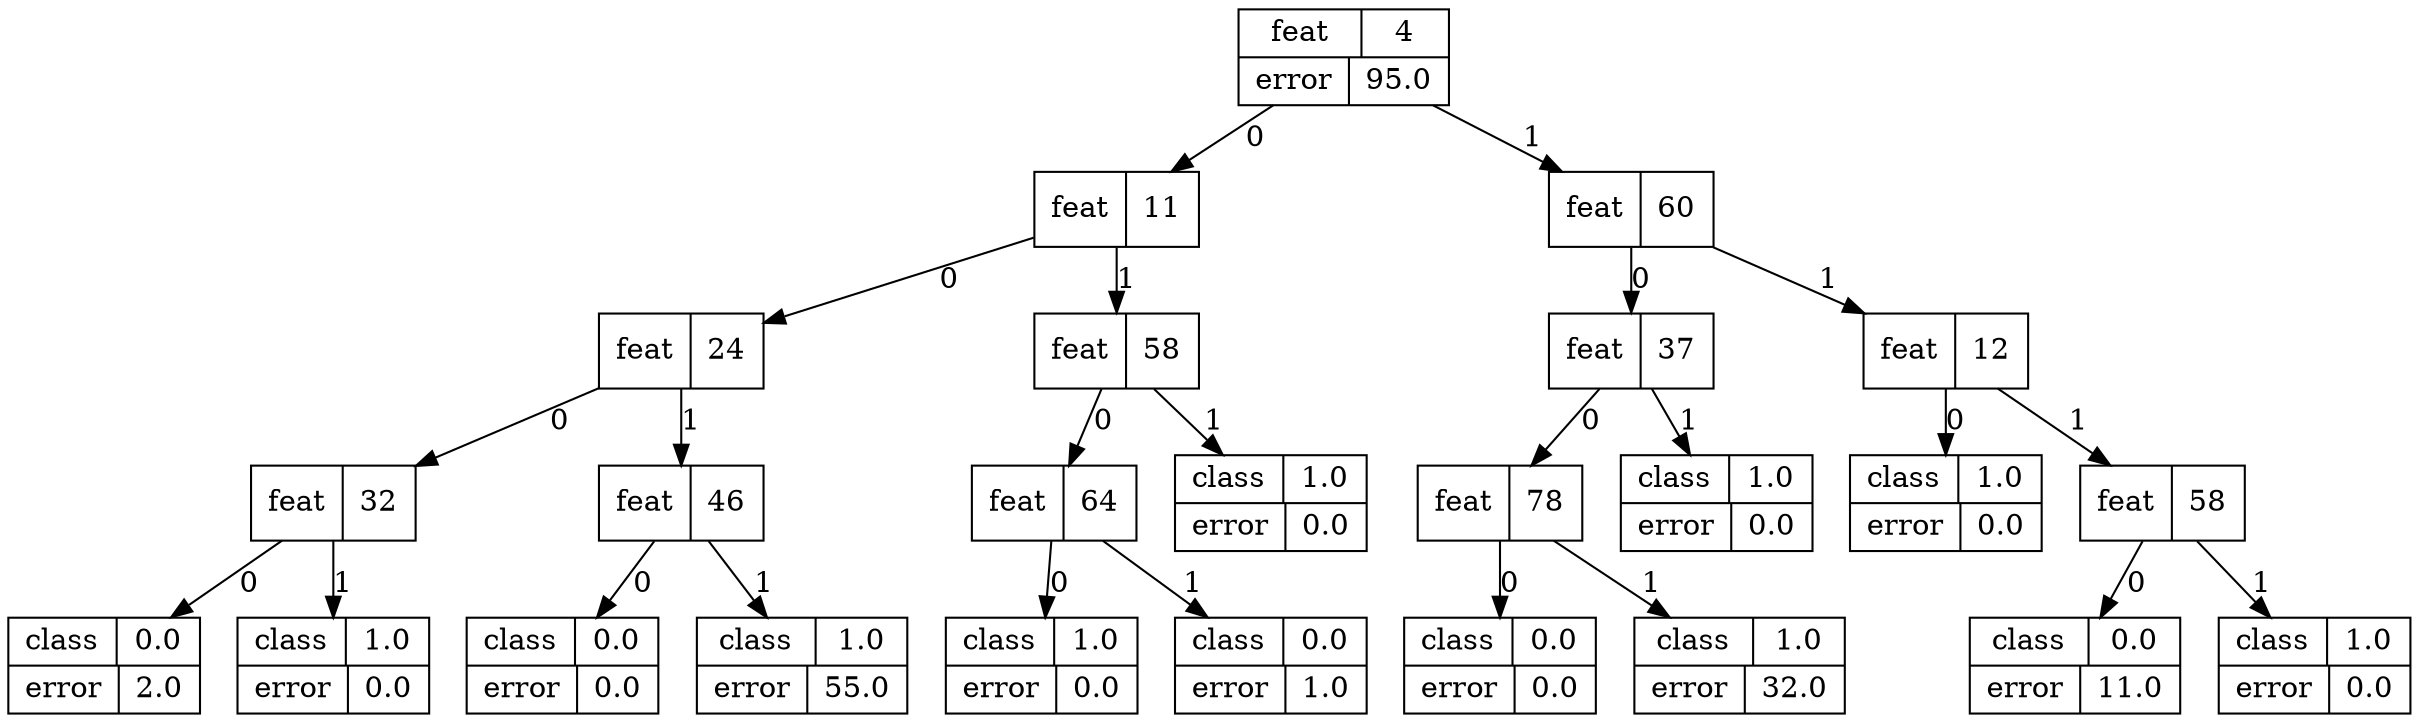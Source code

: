 digraph Tree {
graph [ranksep=0];
node [shape=record];
node_996c9f99_996a_4ef2_a638_16160536f134 [label="{{feat|4}|{error|95.0}}"];
node_cfa62184_1f12_4f87_b7e9_bb99c10b1c25 [label="{{feat|11}}"];
node_996c9f99_996a_4ef2_a638_16160536f134 -> node_cfa62184_1f12_4f87_b7e9_bb99c10b1c25 [label=0];
node_8000f7b0_778b_4a92_901b_7bc454b85112 [label="{{feat|24}}"];
node_cfa62184_1f12_4f87_b7e9_bb99c10b1c25 -> node_8000f7b0_778b_4a92_901b_7bc454b85112 [label=0];
node_76e64986_f533_4156_b732_af9bf5f52fed [label="{{feat|32}}"];
node_8000f7b0_778b_4a92_901b_7bc454b85112 -> node_76e64986_f533_4156_b732_af9bf5f52fed [label=0];
leaf_514449f0_d7f7_4350_8a73_4a2ee8f59881 [label="{{class|0.0}|{error|2.0}}"];
node_76e64986_f533_4156_b732_af9bf5f52fed -> leaf_514449f0_d7f7_4350_8a73_4a2ee8f59881 [label=0];
leaf_2cf9c43c_776c_4d48_94ad_8c707e2d5754 [label="{{class|1.0}|{error|0.0}}"];
node_76e64986_f533_4156_b732_af9bf5f52fed -> leaf_2cf9c43c_776c_4d48_94ad_8c707e2d5754 [label=1];
node_425a0a6e_5561_43e9_86c1_70de2d5a44d7 [label="{{feat|46}}"];
node_8000f7b0_778b_4a92_901b_7bc454b85112 -> node_425a0a6e_5561_43e9_86c1_70de2d5a44d7 [label=1];
leaf_e908783e_441c_4db9_86db_154236f41344 [label="{{class|0.0}|{error|0.0}}"];
node_425a0a6e_5561_43e9_86c1_70de2d5a44d7 -> leaf_e908783e_441c_4db9_86db_154236f41344 [label=0];
leaf_610dca93_34a6_4126_8897_276307e1d1a3 [label="{{class|1.0}|{error|55.0}}"];
node_425a0a6e_5561_43e9_86c1_70de2d5a44d7 -> leaf_610dca93_34a6_4126_8897_276307e1d1a3 [label=1];
node_b7ac424a_28b8_4240_bc0f_3c6dee9f34be [label="{{feat|58}}"];
node_cfa62184_1f12_4f87_b7e9_bb99c10b1c25 -> node_b7ac424a_28b8_4240_bc0f_3c6dee9f34be [label=1];
node_301f701e_ee42_47cd_81f7_78712f6a2a51 [label="{{feat|64}}"];
node_b7ac424a_28b8_4240_bc0f_3c6dee9f34be -> node_301f701e_ee42_47cd_81f7_78712f6a2a51 [label=0];
leaf_60c69149_f497_494a_8fb2_579c1ca209bc [label="{{class|1.0}|{error|0.0}}"];
node_301f701e_ee42_47cd_81f7_78712f6a2a51 -> leaf_60c69149_f497_494a_8fb2_579c1ca209bc [label=0];
leaf_4effa620_570d_4bcc_a225_f0060949209d [label="{{class|0.0}|{error|1.0}}"];
node_301f701e_ee42_47cd_81f7_78712f6a2a51 -> leaf_4effa620_570d_4bcc_a225_f0060949209d [label=1];
leaf_bd91464b_b086_42cf_8d8e_1ef1e306cf03 [label="{{class|1.0}|{error|0.0}}"];
node_b7ac424a_28b8_4240_bc0f_3c6dee9f34be -> leaf_bd91464b_b086_42cf_8d8e_1ef1e306cf03 [label=1];
node_a6dfd31c_b3d2_4123_82ca_8499b36c48d4 [label="{{feat|60}}"];
node_996c9f99_996a_4ef2_a638_16160536f134 -> node_a6dfd31c_b3d2_4123_82ca_8499b36c48d4 [label=1];
node_7e384604_aaee_40ec_a02c_79d3cf8f8464 [label="{{feat|37}}"];
node_a6dfd31c_b3d2_4123_82ca_8499b36c48d4 -> node_7e384604_aaee_40ec_a02c_79d3cf8f8464 [label=0];
node_39b02736_d333_4871_a9f4_aa56c7b0584d [label="{{feat|78}}"];
node_7e384604_aaee_40ec_a02c_79d3cf8f8464 -> node_39b02736_d333_4871_a9f4_aa56c7b0584d [label=0];
leaf_7a1fafbd_1c5a_4020_a072_56abdaa7aec7 [label="{{class|0.0}|{error|0.0}}"];
node_39b02736_d333_4871_a9f4_aa56c7b0584d -> leaf_7a1fafbd_1c5a_4020_a072_56abdaa7aec7 [label=0];
leaf_981c829b_6915_4e63_847b_8a97c5d2c7a5 [label="{{class|1.0}|{error|32.0}}"];
node_39b02736_d333_4871_a9f4_aa56c7b0584d -> leaf_981c829b_6915_4e63_847b_8a97c5d2c7a5 [label=1];
leaf_5db9d174_3c47_4576_a4eb_68cab6604c50 [label="{{class|1.0}|{error|0.0}}"];
node_7e384604_aaee_40ec_a02c_79d3cf8f8464 -> leaf_5db9d174_3c47_4576_a4eb_68cab6604c50 [label=1];
node_f329022f_5e25_4806_b133_78ae222fa3c3 [label="{{feat|12}}"];
node_a6dfd31c_b3d2_4123_82ca_8499b36c48d4 -> node_f329022f_5e25_4806_b133_78ae222fa3c3 [label=1];
leaf_b1ec3a51_f1d9_4d00_a623_a30158da1273 [label="{{class|1.0}|{error|0.0}}"];
node_f329022f_5e25_4806_b133_78ae222fa3c3 -> leaf_b1ec3a51_f1d9_4d00_a623_a30158da1273 [label=0];
node_479feeae_f37a_413c_a749_91003b2f5e3c [label="{{feat|58}}"];
node_f329022f_5e25_4806_b133_78ae222fa3c3 -> node_479feeae_f37a_413c_a749_91003b2f5e3c [label=1];
leaf_db82884e_f2b8_4731_a09e_eb74bdcededb [label="{{class|0.0}|{error|11.0}}"];
node_479feeae_f37a_413c_a749_91003b2f5e3c -> leaf_db82884e_f2b8_4731_a09e_eb74bdcededb [label=0];
leaf_f5b0f9fe_3b65_49cc_b235_0613f8319773 [label="{{class|1.0}|{error|0.0}}"];
node_479feeae_f37a_413c_a749_91003b2f5e3c -> leaf_f5b0f9fe_3b65_49cc_b235_0613f8319773 [label=1];
}
